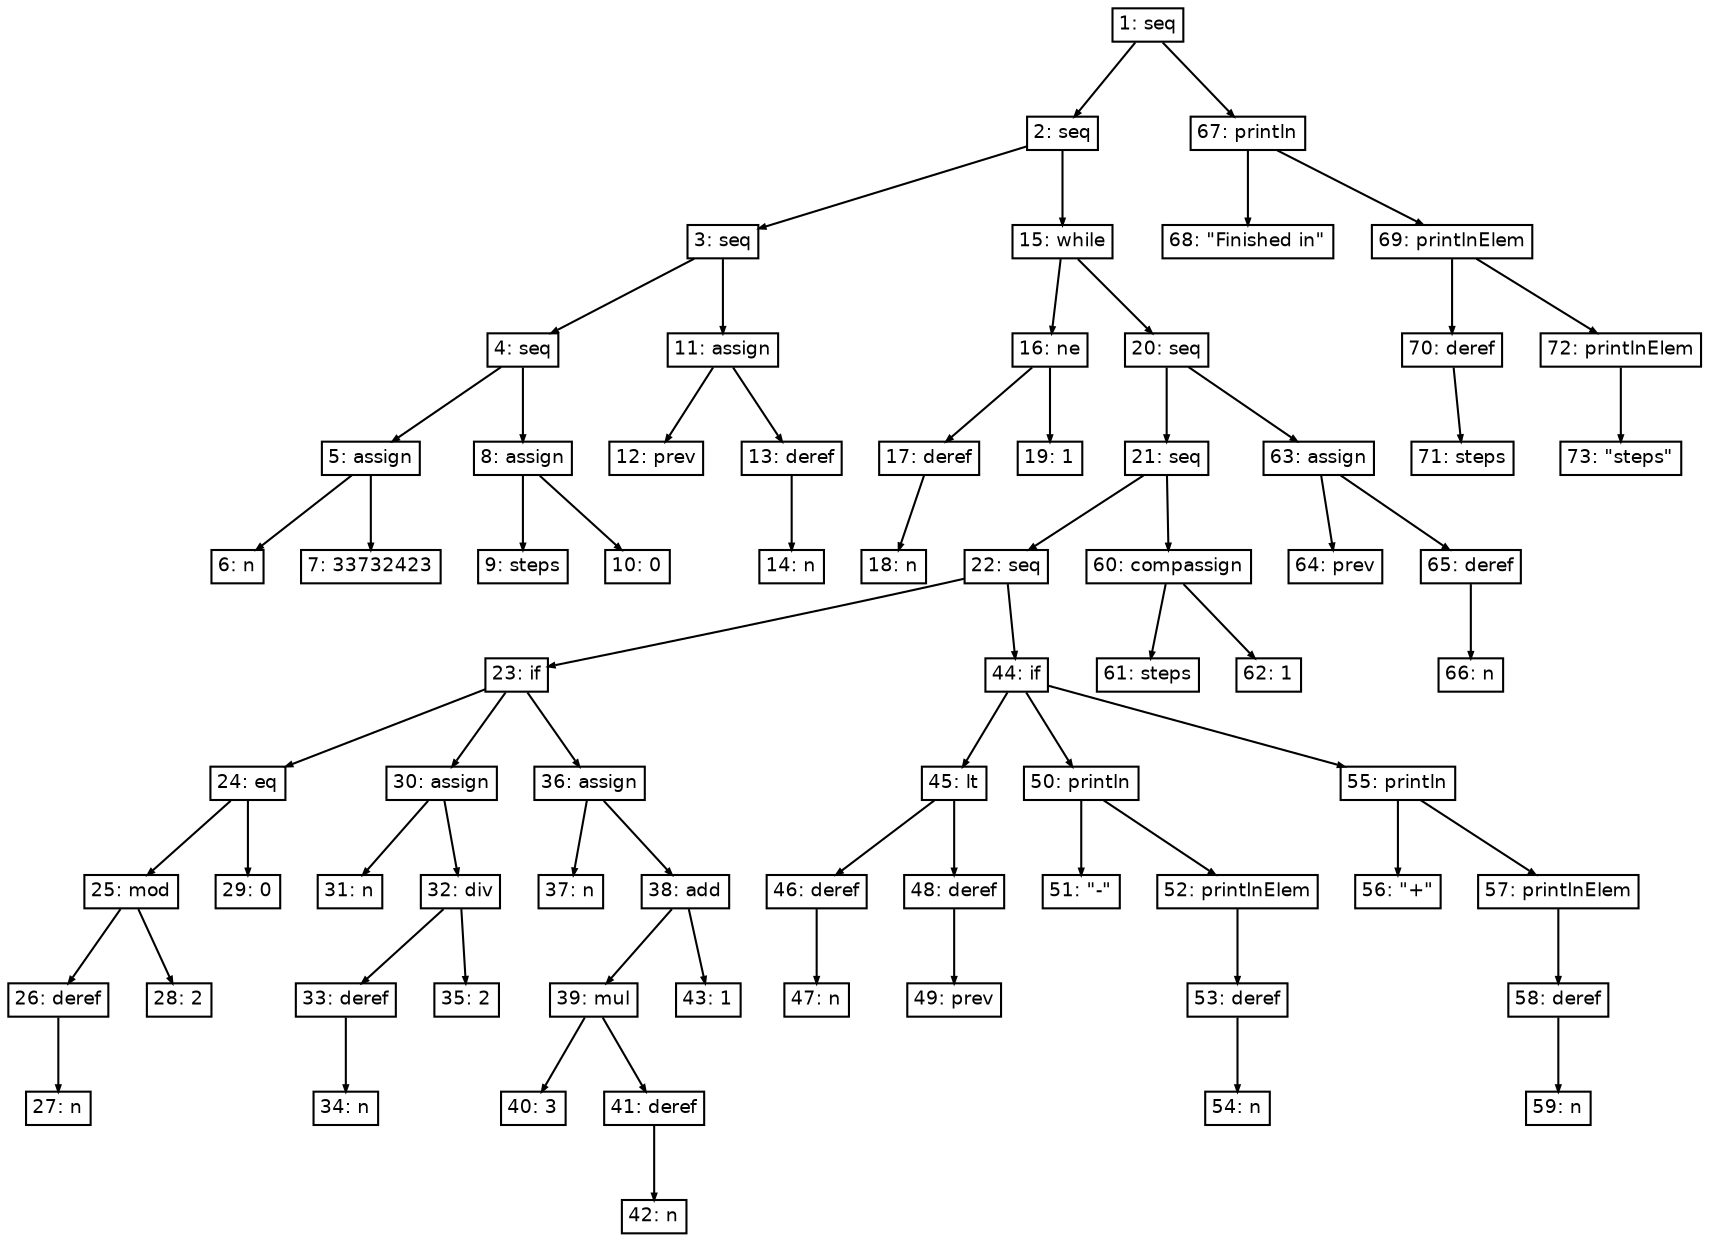 digraph "RDT" {
node[fontname=Helvetica fontsize=9 shape=box height = 0 width = 0 margin= 0.04]
graph[ordering=out]
edge[arrowsize = 0.3]

"1"  [label="1: seq"]
"1"->"2"
"2"  [label="2: seq"]
"2"->"3"
"3"  [label="3: seq"]
"3"->"4"
"4"  [label="4: seq"]
"4"->"5"
"5"  [label="5: assign"]
"5"->"6"
"6"  [label="6: n"]
"5"->"7"
"7"  [label="7: 33732423"]
"4"->"8"
"8"  [label="8: assign"]
"8"->"9"
"9"  [label="9: steps"]
"8"->"10"
"10"  [label="10: 0"]
"3"->"11"
"11"  [label="11: assign"]
"11"->"12"
"12"  [label="12: prev"]
"11"->"13"
"13"  [label="13: deref"]
"13"->"14"
"14"  [label="14: n"]
"2"->"15"
"15"  [label="15: while"]
"15"->"16"
"16"  [label="16: ne"]
"16"->"17"
"17"  [label="17: deref"]
"17"->"18"
"18"  [label="18: n"]
"16"->"19"
"19"  [label="19: 1"]
"15"->"20"
"20"  [label="20: seq"]
"20"->"21"
"21"  [label="21: seq"]
"21"->"22"
"22"  [label="22: seq"]
"22"->"23"
"23"  [label="23: if"]
"23"->"24"
"24"  [label="24: eq"]
"24"->"25"
"25"  [label="25: mod"]
"25"->"26"
"26"  [label="26: deref"]
"26"->"27"
"27"  [label="27: n"]
"25"->"28"
"28"  [label="28: 2"]
"24"->"29"
"29"  [label="29: 0"]
"23"->"30"
"30"  [label="30: assign"]
"30"->"31"
"31"  [label="31: n"]
"30"->"32"
"32"  [label="32: div"]
"32"->"33"
"33"  [label="33: deref"]
"33"->"34"
"34"  [label="34: n"]
"32"->"35"
"35"  [label="35: 2"]
"23"->"36"
"36"  [label="36: assign"]
"36"->"37"
"37"  [label="37: n"]
"36"->"38"
"38"  [label="38: add"]
"38"->"39"
"39"  [label="39: mul"]
"39"->"40"
"40"  [label="40: 3"]
"39"->"41"
"41"  [label="41: deref"]
"41"->"42"
"42"  [label="42: n"]
"38"->"43"
"43"  [label="43: 1"]
"22"->"44"
"44"  [label="44: if"]
"44"->"45"
"45"  [label="45: lt"]
"45"->"46"
"46"  [label="46: deref"]
"46"->"47"
"47"  [label="47: n"]
"45"->"48"
"48"  [label="48: deref"]
"48"->"49"
"49"  [label="49: prev"]
"44"->"50"
"50"  [label="50: println"]
"50"->"51"
"51"  [label="51: \"-\""]
"50"->"52"
"52"  [label="52: printlnElem"]
"52"->"53"
"53"  [label="53: deref"]
"53"->"54"
"54"  [label="54: n"]
"44"->"55"
"55"  [label="55: println"]
"55"->"56"
"56"  [label="56: \"+\""]
"55"->"57"
"57"  [label="57: printlnElem"]
"57"->"58"
"58"  [label="58: deref"]
"58"->"59"
"59"  [label="59: n"]
"21"->"60"
"60"  [label="60: compassign"]
"60"->"61"
"61"  [label="61: steps"]
"60"->"62"
"62"  [label="62: 1"]
"20"->"63"
"63"  [label="63: assign"]
"63"->"64"
"64"  [label="64: prev"]
"63"->"65"
"65"  [label="65: deref"]
"65"->"66"
"66"  [label="66: n"]
"1"->"67"
"67"  [label="67: println"]
"67"->"68"
"68"  [label="68: \"Finished in\""]
"67"->"69"
"69"  [label="69: printlnElem"]
"69"->"70"
"70"  [label="70: deref"]
"70"->"71"
"71"  [label="71: steps"]
"69"->"72"
"72"  [label="72: printlnElem"]
"72"->"73"
"73"  [label="73: \"steps\""]
}